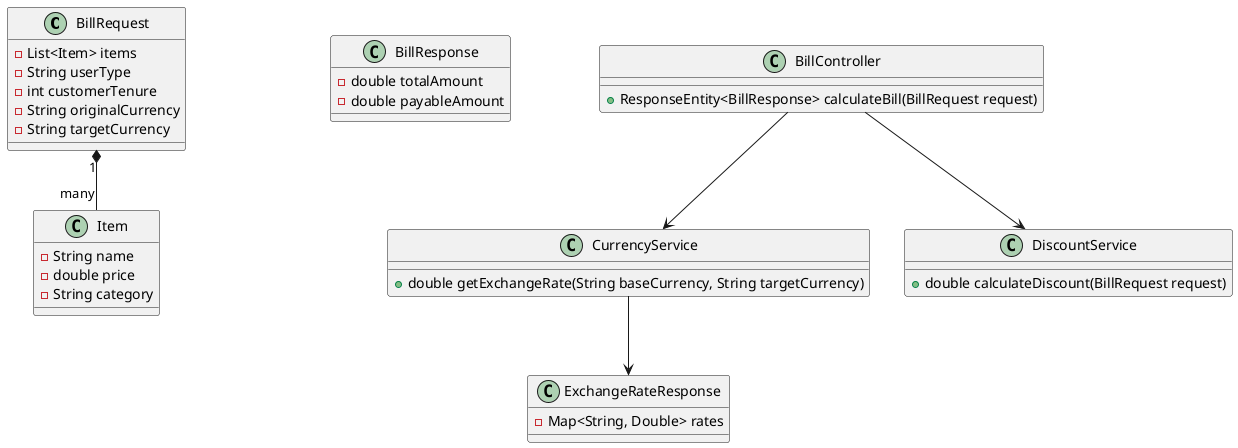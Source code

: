 @startuml
class BillRequest {
    - List<Item> items
    - String userType
    - int customerTenure
    - String originalCurrency
    - String targetCurrency
}

class Item {
    - String name
    - double price
    - String category
}

class BillResponse {
    - double totalAmount
    - double payableAmount
}

class ExchangeRateResponse {
    - Map<String, Double> rates
}

class CurrencyService {
    + double getExchangeRate(String baseCurrency, String targetCurrency)
}

class DiscountService {
    + double calculateDiscount(BillRequest request)
}

class BillController {
    + ResponseEntity<BillResponse> calculateBill(BillRequest request)
}

BillRequest "1" *-- "many" Item
BillController --> DiscountService
BillController --> CurrencyService
CurrencyService --> ExchangeRateResponse
@enduml